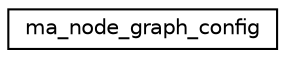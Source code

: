 digraph "Graphical Class Hierarchy"
{
 // LATEX_PDF_SIZE
  edge [fontname="Helvetica",fontsize="10",labelfontname="Helvetica",labelfontsize="10"];
  node [fontname="Helvetica",fontsize="10",shape=record];
  rankdir="LR";
  Node0 [label="ma_node_graph_config",height=0.2,width=0.4,color="black", fillcolor="white", style="filled",URL="$structma__node__graph__config.html",tooltip=" "];
}
